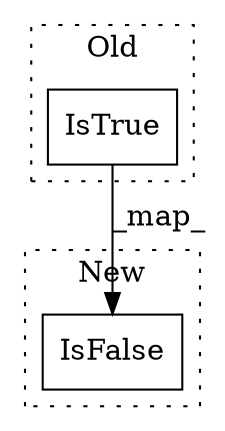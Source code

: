 digraph G {
subgraph cluster0 {
1 [label="IsTrue" a="32" s="643,694" l="7,1" shape="box"];
label = "Old";
style="dotted";
}
subgraph cluster1 {
2 [label="IsFalse" a="32" s="1420,1472" l="8,1" shape="box"];
label = "New";
style="dotted";
}
1 -> 2 [label="_map_"];
}